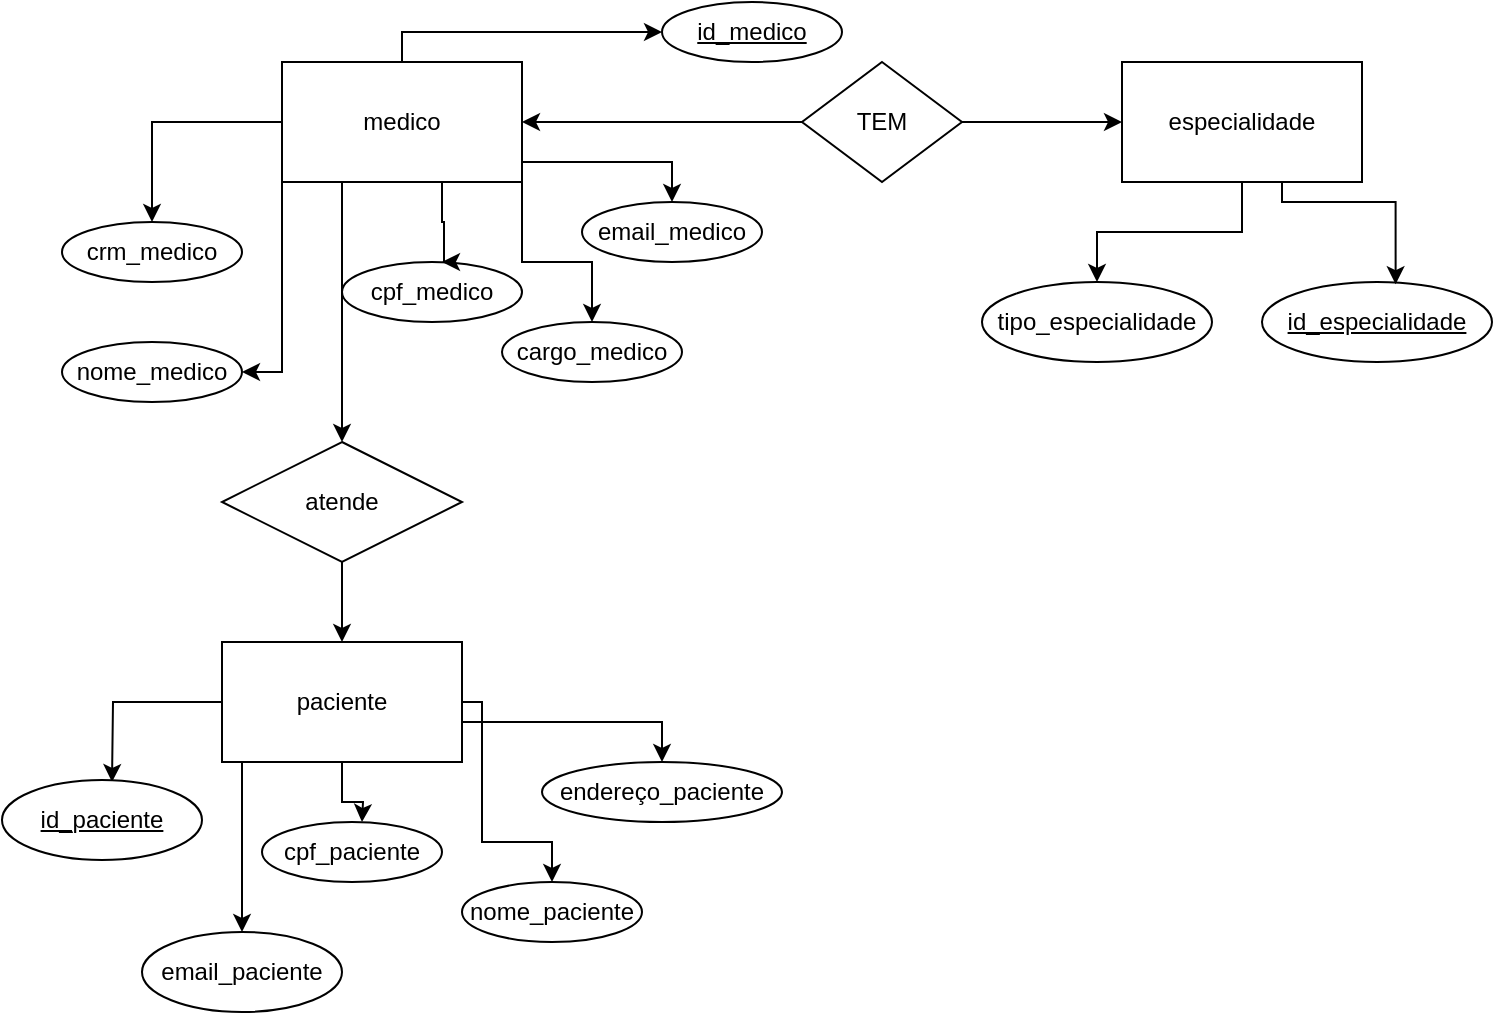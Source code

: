 <mxfile version="27.0.6">
  <diagram name="Página-1" id="2yyQO8UH-l32YvFvse_E">
    <mxGraphModel dx="1147" dy="1157" grid="1" gridSize="10" guides="1" tooltips="1" connect="1" arrows="1" fold="1" page="1" pageScale="1" pageWidth="1169" pageHeight="827" math="0" shadow="0">
      <root>
        <mxCell id="0" />
        <mxCell id="1" parent="0" />
        <mxCell id="PWiJq_fFGPzQmUUzT5vq-48" style="edgeStyle=orthogonalEdgeStyle;rounded=0;orthogonalLoop=1;jettySize=auto;html=1;entryX=0.5;entryY=0;entryDx=0;entryDy=0;" edge="1" parent="1" source="PWiJq_fFGPzQmUUzT5vq-40" target="PWiJq_fFGPzQmUUzT5vq-47">
          <mxGeometry relative="1" as="geometry" />
        </mxCell>
        <mxCell id="PWiJq_fFGPzQmUUzT5vq-50" style="edgeStyle=orthogonalEdgeStyle;rounded=0;orthogonalLoop=1;jettySize=auto;html=1;" edge="1" parent="1" source="PWiJq_fFGPzQmUUzT5vq-40" target="PWiJq_fFGPzQmUUzT5vq-41">
          <mxGeometry relative="1" as="geometry">
            <Array as="points">
              <mxPoint x="210" y="265" />
            </Array>
          </mxGeometry>
        </mxCell>
        <mxCell id="PWiJq_fFGPzQmUUzT5vq-51" style="edgeStyle=orthogonalEdgeStyle;rounded=0;orthogonalLoop=1;jettySize=auto;html=1;entryX=0.5;entryY=0;entryDx=0;entryDy=0;" edge="1" parent="1" source="PWiJq_fFGPzQmUUzT5vq-40" target="PWiJq_fFGPzQmUUzT5vq-46">
          <mxGeometry relative="1" as="geometry">
            <Array as="points">
              <mxPoint x="405" y="160" />
            </Array>
          </mxGeometry>
        </mxCell>
        <mxCell id="PWiJq_fFGPzQmUUzT5vq-52" style="edgeStyle=orthogonalEdgeStyle;rounded=0;orthogonalLoop=1;jettySize=auto;html=1;entryX=0.5;entryY=0;entryDx=0;entryDy=0;" edge="1" parent="1" source="PWiJq_fFGPzQmUUzT5vq-40" target="PWiJq_fFGPzQmUUzT5vq-44">
          <mxGeometry relative="1" as="geometry">
            <Array as="points">
              <mxPoint x="330" y="210" />
              <mxPoint x="365" y="210" />
            </Array>
          </mxGeometry>
        </mxCell>
        <mxCell id="PWiJq_fFGPzQmUUzT5vq-53" style="edgeStyle=orthogonalEdgeStyle;rounded=0;orthogonalLoop=1;jettySize=auto;html=1;entryX=0;entryY=0.5;entryDx=0;entryDy=0;" edge="1" parent="1" source="PWiJq_fFGPzQmUUzT5vq-40" target="PWiJq_fFGPzQmUUzT5vq-45">
          <mxGeometry relative="1" as="geometry">
            <Array as="points">
              <mxPoint x="270" y="95" />
            </Array>
          </mxGeometry>
        </mxCell>
        <mxCell id="PWiJq_fFGPzQmUUzT5vq-79" style="edgeStyle=orthogonalEdgeStyle;rounded=0;orthogonalLoop=1;jettySize=auto;html=1;entryX=0.5;entryY=0;entryDx=0;entryDy=0;" edge="1" parent="1" source="PWiJq_fFGPzQmUUzT5vq-40" target="PWiJq_fFGPzQmUUzT5vq-78">
          <mxGeometry relative="1" as="geometry">
            <Array as="points">
              <mxPoint x="240" y="290" />
            </Array>
          </mxGeometry>
        </mxCell>
        <mxCell id="PWiJq_fFGPzQmUUzT5vq-40" value="medico" style="rounded=0;whiteSpace=wrap;html=1;" vertex="1" parent="1">
          <mxGeometry x="210" y="110" width="120" height="60" as="geometry" />
        </mxCell>
        <mxCell id="PWiJq_fFGPzQmUUzT5vq-41" value="nome_medico" style="ellipse;whiteSpace=wrap;html=1;" vertex="1" parent="1">
          <mxGeometry x="100" y="250" width="90" height="30" as="geometry" />
        </mxCell>
        <mxCell id="PWiJq_fFGPzQmUUzT5vq-42" value="cpf_medico" style="ellipse;whiteSpace=wrap;html=1;" vertex="1" parent="1">
          <mxGeometry x="240" y="210" width="90" height="30" as="geometry" />
        </mxCell>
        <mxCell id="PWiJq_fFGPzQmUUzT5vq-44" value="cargo_medico" style="ellipse;whiteSpace=wrap;html=1;" vertex="1" parent="1">
          <mxGeometry x="320" y="240" width="90" height="30" as="geometry" />
        </mxCell>
        <mxCell id="PWiJq_fFGPzQmUUzT5vq-45" value="&lt;u&gt;id_medico&lt;/u&gt;" style="ellipse;whiteSpace=wrap;html=1;" vertex="1" parent="1">
          <mxGeometry x="400" y="80" width="90" height="30" as="geometry" />
        </mxCell>
        <mxCell id="PWiJq_fFGPzQmUUzT5vq-46" value="email_medico" style="ellipse;whiteSpace=wrap;html=1;" vertex="1" parent="1">
          <mxGeometry x="360" y="180" width="90" height="30" as="geometry" />
        </mxCell>
        <mxCell id="PWiJq_fFGPzQmUUzT5vq-47" value="crm_medico" style="ellipse;whiteSpace=wrap;html=1;" vertex="1" parent="1">
          <mxGeometry x="100" y="190" width="90" height="30" as="geometry" />
        </mxCell>
        <mxCell id="PWiJq_fFGPzQmUUzT5vq-49" style="edgeStyle=orthogonalEdgeStyle;rounded=0;orthogonalLoop=1;jettySize=auto;html=1;" edge="1" parent="1">
          <mxGeometry relative="1" as="geometry">
            <mxPoint x="320" y="170" as="sourcePoint" />
            <mxPoint x="290" y="210" as="targetPoint" />
            <Array as="points">
              <mxPoint x="290" y="170" />
              <mxPoint x="290" y="190" />
              <mxPoint x="291" y="190" />
              <mxPoint x="291" y="210" />
            </Array>
          </mxGeometry>
        </mxCell>
        <mxCell id="PWiJq_fFGPzQmUUzT5vq-57" style="edgeStyle=orthogonalEdgeStyle;rounded=0;orthogonalLoop=1;jettySize=auto;html=1;entryX=0.5;entryY=0;entryDx=0;entryDy=0;" edge="1" parent="1" source="PWiJq_fFGPzQmUUzT5vq-54" target="PWiJq_fFGPzQmUUzT5vq-55">
          <mxGeometry relative="1" as="geometry" />
        </mxCell>
        <mxCell id="PWiJq_fFGPzQmUUzT5vq-54" value="especialidade" style="rounded=0;whiteSpace=wrap;html=1;" vertex="1" parent="1">
          <mxGeometry x="630" y="110" width="120" height="60" as="geometry" />
        </mxCell>
        <mxCell id="PWiJq_fFGPzQmUUzT5vq-55" value="tipo_especialidade" style="ellipse;whiteSpace=wrap;html=1;" vertex="1" parent="1">
          <mxGeometry x="560" y="220" width="115" height="40" as="geometry" />
        </mxCell>
        <mxCell id="PWiJq_fFGPzQmUUzT5vq-56" value="&lt;u&gt;id_especialidade&lt;/u&gt;" style="ellipse;whiteSpace=wrap;html=1;" vertex="1" parent="1">
          <mxGeometry x="700" y="220" width="115" height="40" as="geometry" />
        </mxCell>
        <mxCell id="PWiJq_fFGPzQmUUzT5vq-58" style="edgeStyle=orthogonalEdgeStyle;rounded=0;orthogonalLoop=1;jettySize=auto;html=1;entryX=0.581;entryY=0.028;entryDx=0;entryDy=0;entryPerimeter=0;" edge="1" parent="1" source="PWiJq_fFGPzQmUUzT5vq-54" target="PWiJq_fFGPzQmUUzT5vq-56">
          <mxGeometry relative="1" as="geometry">
            <Array as="points">
              <mxPoint x="710" y="180" />
              <mxPoint x="767" y="180" />
            </Array>
          </mxGeometry>
        </mxCell>
        <mxCell id="PWiJq_fFGPzQmUUzT5vq-60" value="" style="edgeStyle=orthogonalEdgeStyle;rounded=0;orthogonalLoop=1;jettySize=auto;html=1;" edge="1" parent="1" source="PWiJq_fFGPzQmUUzT5vq-59" target="PWiJq_fFGPzQmUUzT5vq-54">
          <mxGeometry relative="1" as="geometry" />
        </mxCell>
        <mxCell id="PWiJq_fFGPzQmUUzT5vq-62" style="edgeStyle=orthogonalEdgeStyle;rounded=0;orthogonalLoop=1;jettySize=auto;html=1;entryX=1;entryY=0.5;entryDx=0;entryDy=0;" edge="1" parent="1" source="PWiJq_fFGPzQmUUzT5vq-59" target="PWiJq_fFGPzQmUUzT5vq-40">
          <mxGeometry relative="1" as="geometry" />
        </mxCell>
        <mxCell id="PWiJq_fFGPzQmUUzT5vq-59" value="TEM" style="rhombus;whiteSpace=wrap;html=1;" vertex="1" parent="1">
          <mxGeometry x="470" y="110" width="80" height="60" as="geometry" />
        </mxCell>
        <mxCell id="PWiJq_fFGPzQmUUzT5vq-63" style="edgeStyle=orthogonalEdgeStyle;rounded=0;orthogonalLoop=1;jettySize=auto;html=1;entryX=0.5;entryY=0;entryDx=0;entryDy=0;" edge="1" parent="1" source="PWiJq_fFGPzQmUUzT5vq-68">
          <mxGeometry relative="1" as="geometry">
            <mxPoint x="125" y="470" as="targetPoint" />
          </mxGeometry>
        </mxCell>
        <mxCell id="PWiJq_fFGPzQmUUzT5vq-64" style="edgeStyle=orthogonalEdgeStyle;rounded=0;orthogonalLoop=1;jettySize=auto;html=1;" edge="1" parent="1" source="PWiJq_fFGPzQmUUzT5vq-68">
          <mxGeometry relative="1" as="geometry">
            <mxPoint x="190" y="545" as="targetPoint" />
            <Array as="points">
              <mxPoint x="190" y="545" />
            </Array>
          </mxGeometry>
        </mxCell>
        <mxCell id="PWiJq_fFGPzQmUUzT5vq-65" style="edgeStyle=orthogonalEdgeStyle;rounded=0;orthogonalLoop=1;jettySize=auto;html=1;entryX=0.5;entryY=0;entryDx=0;entryDy=0;" edge="1" parent="1" source="PWiJq_fFGPzQmUUzT5vq-68" target="PWiJq_fFGPzQmUUzT5vq-71">
          <mxGeometry relative="1" as="geometry">
            <Array as="points">
              <mxPoint x="400" y="440" />
            </Array>
          </mxGeometry>
        </mxCell>
        <mxCell id="PWiJq_fFGPzQmUUzT5vq-66" style="edgeStyle=orthogonalEdgeStyle;rounded=0;orthogonalLoop=1;jettySize=auto;html=1;entryX=0.5;entryY=0;entryDx=0;entryDy=0;" edge="1" parent="1" source="PWiJq_fFGPzQmUUzT5vq-68" target="PWiJq_fFGPzQmUUzT5vq-70">
          <mxGeometry relative="1" as="geometry">
            <Array as="points">
              <mxPoint x="310" y="500" />
              <mxPoint x="345" y="500" />
            </Array>
          </mxGeometry>
        </mxCell>
        <mxCell id="PWiJq_fFGPzQmUUzT5vq-68" value="paciente" style="rounded=0;whiteSpace=wrap;html=1;" vertex="1" parent="1">
          <mxGeometry x="180" y="400" width="120" height="60" as="geometry" />
        </mxCell>
        <mxCell id="PWiJq_fFGPzQmUUzT5vq-69" value="cpf_paciente" style="ellipse;whiteSpace=wrap;html=1;" vertex="1" parent="1">
          <mxGeometry x="200" y="490" width="90" height="30" as="geometry" />
        </mxCell>
        <mxCell id="PWiJq_fFGPzQmUUzT5vq-70" value="nome_paciente" style="ellipse;whiteSpace=wrap;html=1;" vertex="1" parent="1">
          <mxGeometry x="300" y="520" width="90" height="30" as="geometry" />
        </mxCell>
        <mxCell id="PWiJq_fFGPzQmUUzT5vq-71" value="endereço_paciente" style="ellipse;whiteSpace=wrap;html=1;" vertex="1" parent="1">
          <mxGeometry x="340" y="460" width="120" height="30" as="geometry" />
        </mxCell>
        <mxCell id="PWiJq_fFGPzQmUUzT5vq-72" style="edgeStyle=orthogonalEdgeStyle;rounded=0;orthogonalLoop=1;jettySize=auto;html=1;" edge="1" parent="1" source="PWiJq_fFGPzQmUUzT5vq-68">
          <mxGeometry relative="1" as="geometry">
            <mxPoint x="250" y="490" as="targetPoint" />
          </mxGeometry>
        </mxCell>
        <mxCell id="PWiJq_fFGPzQmUUzT5vq-74" value="email_paciente" style="ellipse;whiteSpace=wrap;html=1;align=center;" vertex="1" parent="1">
          <mxGeometry x="140" y="545" width="100" height="40" as="geometry" />
        </mxCell>
        <mxCell id="PWiJq_fFGPzQmUUzT5vq-75" value="id_paciente" style="ellipse;whiteSpace=wrap;html=1;align=center;fontStyle=4;" vertex="1" parent="1">
          <mxGeometry x="70" y="469" width="100" height="40" as="geometry" />
        </mxCell>
        <mxCell id="PWiJq_fFGPzQmUUzT5vq-80" value="" style="edgeStyle=orthogonalEdgeStyle;rounded=0;orthogonalLoop=1;jettySize=auto;html=1;" edge="1" parent="1" source="PWiJq_fFGPzQmUUzT5vq-78" target="PWiJq_fFGPzQmUUzT5vq-68">
          <mxGeometry relative="1" as="geometry" />
        </mxCell>
        <mxCell id="PWiJq_fFGPzQmUUzT5vq-78" value="atende" style="shape=rhombus;perimeter=rhombusPerimeter;whiteSpace=wrap;html=1;align=center;" vertex="1" parent="1">
          <mxGeometry x="180" y="300" width="120" height="60" as="geometry" />
        </mxCell>
      </root>
    </mxGraphModel>
  </diagram>
</mxfile>
